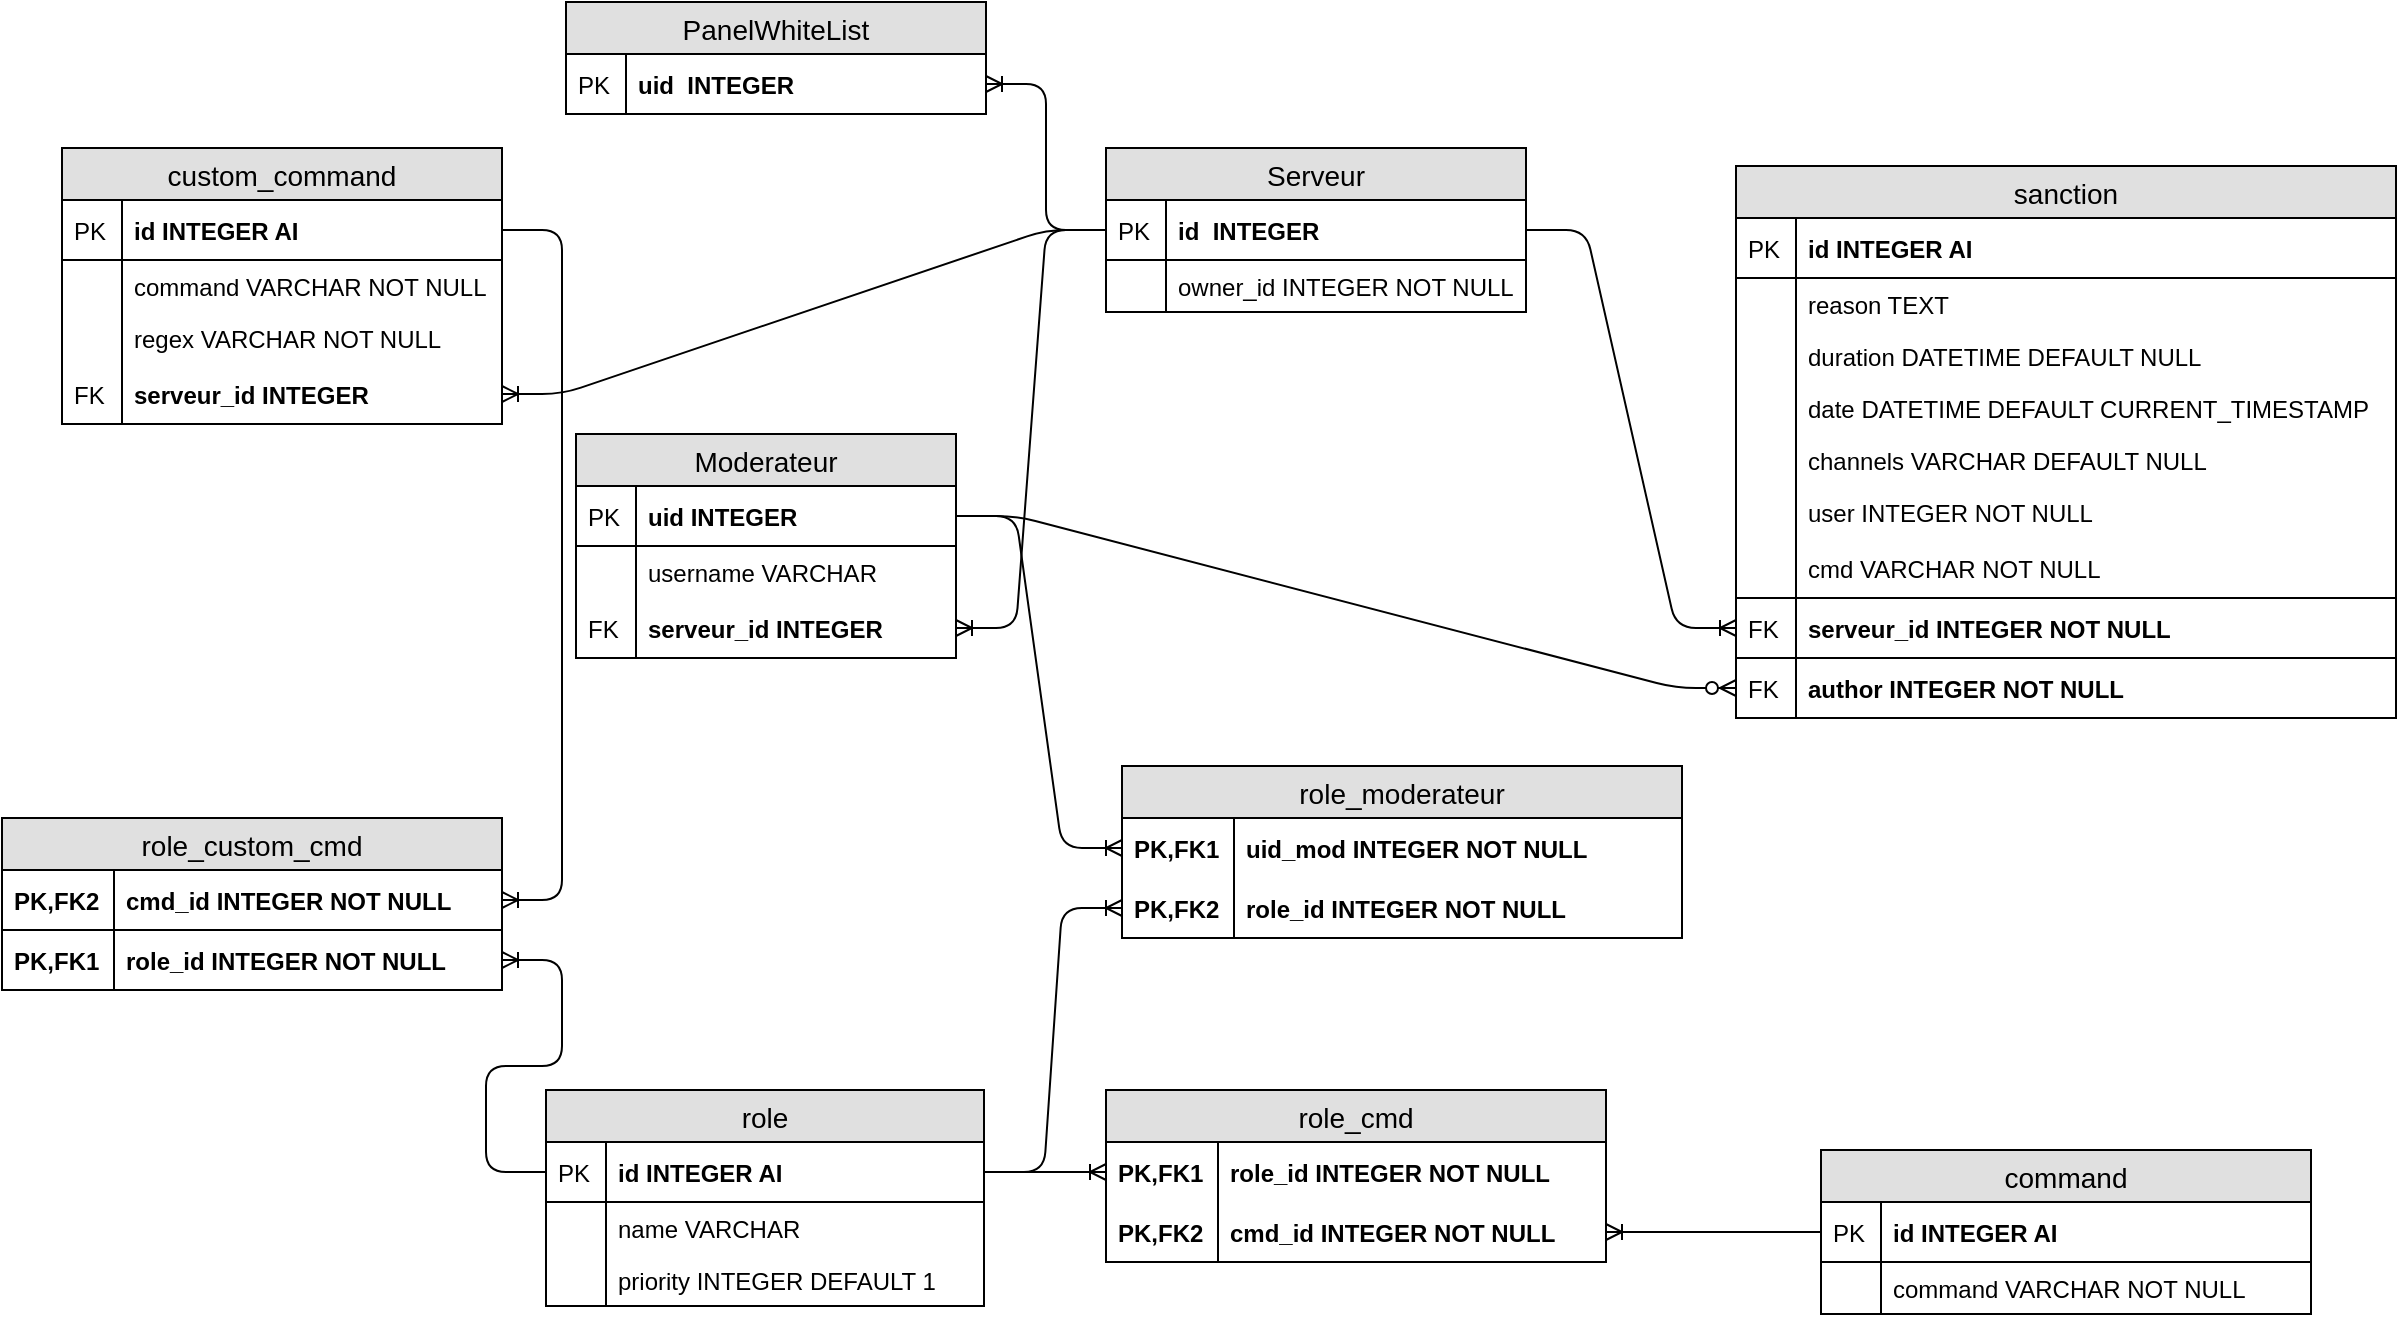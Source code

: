 <mxfile version="10.7.5" type="device"><diagram id="PTe0PKVCk10siHpmyYeh" name="Page-1"><mxGraphModel dx="3810" dy="541" grid="1" gridSize="10" guides="1" tooltips="1" connect="1" arrows="1" fold="1" page="1" pageScale="1" pageWidth="2970" pageHeight="2100" math="0" shadow="0"><root><mxCell id="0"/><mxCell id="1" parent="0"/><mxCell id="4RDkxJgi4IZ8YciWroA--1" value="Serveur" style="swimlane;fontStyle=0;childLayout=stackLayout;horizontal=1;startSize=26;fillColor=#e0e0e0;horizontalStack=0;resizeParent=1;resizeParentMax=0;resizeLast=0;collapsible=1;marginBottom=0;swimlaneFillColor=#ffffff;align=center;fontSize=14;fontColor=#000000;strokeColor=#000000;" parent="1" vertex="1"><mxGeometry x="320" y="79" width="210" height="82" as="geometry"/></mxCell><mxCell id="4RDkxJgi4IZ8YciWroA--2" value="id  INTEGER" style="shape=partialRectangle;top=0;left=0;right=0;bottom=1;align=left;verticalAlign=middle;fillColor=none;spacingLeft=34;spacingRight=4;overflow=hidden;rotatable=0;points=[[0,0.5],[1,0.5]];portConstraint=eastwest;dropTarget=0;fontStyle=1;fontSize=12;fontColor=#000000;strokeColor=#000000;" parent="4RDkxJgi4IZ8YciWroA--1" vertex="1"><mxGeometry y="26" width="210" height="30" as="geometry"/></mxCell><mxCell id="4RDkxJgi4IZ8YciWroA--3" value="PK" style="shape=partialRectangle;top=0;left=0;bottom=0;fillColor=none;align=left;verticalAlign=middle;spacingLeft=4;spacingRight=4;overflow=hidden;rotatable=0;points=[];portConstraint=eastwest;part=1;fontSize=12;fontColor=#000000;strokeColor=#000000;" parent="4RDkxJgi4IZ8YciWroA--2" vertex="1" connectable="0"><mxGeometry width="30" height="30" as="geometry"/></mxCell><mxCell id="4RDkxJgi4IZ8YciWroA--4" value="owner_id INTEGER NOT NULL" style="shape=partialRectangle;top=0;left=0;right=0;bottom=0;align=left;verticalAlign=top;fillColor=none;spacingLeft=34;spacingRight=4;overflow=hidden;rotatable=0;points=[[0,0.5],[1,0.5]];portConstraint=eastwest;dropTarget=0;fontSize=12;fontColor=#000000;strokeColor=#000000;" parent="4RDkxJgi4IZ8YciWroA--1" vertex="1"><mxGeometry y="56" width="210" height="26" as="geometry"/></mxCell><mxCell id="4RDkxJgi4IZ8YciWroA--5" value="" style="shape=partialRectangle;top=0;left=0;bottom=0;fillColor=none;align=left;verticalAlign=top;spacingLeft=4;spacingRight=4;overflow=hidden;rotatable=0;points=[];portConstraint=eastwest;part=1;fontSize=12;fontColor=#000000;strokeColor=#000000;" parent="4RDkxJgi4IZ8YciWroA--4" vertex="1" connectable="0"><mxGeometry width="30" height="26" as="geometry"/></mxCell><mxCell id="4RDkxJgi4IZ8YciWroA--12" value="Moderateur" style="swimlane;fontStyle=0;childLayout=stackLayout;horizontal=1;startSize=26;fillColor=#e0e0e0;horizontalStack=0;resizeParent=1;resizeParentMax=0;resizeLast=0;collapsible=1;marginBottom=0;swimlaneFillColor=#ffffff;align=center;fontSize=14;strokeColor=#000000;fontColor=#000000;" parent="1" vertex="1"><mxGeometry x="55" y="222" width="190" height="112" as="geometry"/></mxCell><mxCell id="4RDkxJgi4IZ8YciWroA--13" value="uid INTEGER" style="shape=partialRectangle;top=0;left=0;right=0;bottom=1;align=left;verticalAlign=middle;fillColor=none;spacingLeft=34;spacingRight=4;overflow=hidden;rotatable=0;points=[[0,0.5],[1,0.5]];portConstraint=eastwest;dropTarget=0;fontStyle=1;fontSize=12;strokeColor=#000000;fontColor=#000000;" parent="4RDkxJgi4IZ8YciWroA--12" vertex="1"><mxGeometry y="26" width="190" height="30" as="geometry"/></mxCell><mxCell id="4RDkxJgi4IZ8YciWroA--14" value="PK" style="shape=partialRectangle;top=0;left=0;bottom=0;fillColor=none;align=left;verticalAlign=middle;spacingLeft=4;spacingRight=4;overflow=hidden;rotatable=0;points=[];portConstraint=eastwest;part=1;fontSize=12;strokeColor=#000000;fontColor=#000000;" parent="4RDkxJgi4IZ8YciWroA--13" vertex="1" connectable="0"><mxGeometry width="30" height="30" as="geometry"/></mxCell><mxCell id="4RDkxJgi4IZ8YciWroA--120" value="username VARCHAR" style="shape=partialRectangle;top=0;left=0;right=0;bottom=0;align=left;verticalAlign=top;fillColor=none;spacingLeft=34;spacingRight=4;overflow=hidden;rotatable=0;points=[[0,0.5],[1,0.5]];portConstraint=eastwest;dropTarget=0;fontSize=12;strokeColor=#000000;fontColor=#000000;" parent="4RDkxJgi4IZ8YciWroA--12" vertex="1"><mxGeometry y="56" width="190" height="26" as="geometry"/></mxCell><mxCell id="4RDkxJgi4IZ8YciWroA--121" value="" style="shape=partialRectangle;top=0;left=0;bottom=0;fillColor=none;align=left;verticalAlign=top;spacingLeft=4;spacingRight=4;overflow=hidden;rotatable=0;points=[];portConstraint=eastwest;part=1;fontSize=12;strokeColor=#000000;fontColor=#000000;" parent="4RDkxJgi4IZ8YciWroA--120" vertex="1" connectable="0"><mxGeometry width="30" height="26" as="geometry"/></mxCell><mxCell id="nKOGIW9FjHhrCqK4i57J-12" value="serveur_id INTEGER" style="shape=partialRectangle;top=0;left=0;right=0;bottom=1;align=left;verticalAlign=middle;fillColor=none;spacingLeft=34;spacingRight=4;overflow=hidden;rotatable=0;points=[[0,0.5],[1,0.5]];portConstraint=eastwest;dropTarget=0;fontStyle=1;fontSize=12;strokeColor=#000000;fontColor=#000000;" parent="4RDkxJgi4IZ8YciWroA--12" vertex="1"><mxGeometry y="82" width="190" height="30" as="geometry"/></mxCell><mxCell id="nKOGIW9FjHhrCqK4i57J-13" value="FK" style="shape=partialRectangle;top=0;left=0;bottom=0;fillColor=none;align=left;verticalAlign=middle;spacingLeft=4;spacingRight=4;overflow=hidden;rotatable=0;points=[];portConstraint=eastwest;part=1;fontSize=12;strokeColor=#000000;fontColor=#000000;" parent="nKOGIW9FjHhrCqK4i57J-12" vertex="1" connectable="0"><mxGeometry width="30" height="30" as="geometry"/></mxCell><mxCell id="4RDkxJgi4IZ8YciWroA--36" value="" style="edgeStyle=entityRelationEdgeStyle;fontSize=12;html=1;endArrow=ERoneToMany;strokeColor=#000000;fontColor=#000000;" parent="1" source="4RDkxJgi4IZ8YciWroA--1" target="nKOGIW9FjHhrCqK4i57J-12" edge="1"><mxGeometry width="100" height="100" relative="1" as="geometry"><mxPoint x="200" y="170" as="sourcePoint"/><mxPoint x="300" y="70" as="targetPoint"/></mxGeometry></mxCell><mxCell id="4RDkxJgi4IZ8YciWroA--37" value="role" style="swimlane;fontStyle=0;childLayout=stackLayout;horizontal=1;startSize=26;fillColor=#e0e0e0;horizontalStack=0;resizeParent=1;resizeParentMax=0;resizeLast=0;collapsible=1;marginBottom=0;swimlaneFillColor=#ffffff;align=center;fontSize=14;strokeColor=#000000;fontColor=#000000;" parent="1" vertex="1"><mxGeometry x="40" y="550" width="219" height="108" as="geometry"/></mxCell><mxCell id="4RDkxJgi4IZ8YciWroA--38" value="id INTEGER AI" style="shape=partialRectangle;top=0;left=0;right=0;bottom=1;align=left;verticalAlign=middle;fillColor=none;spacingLeft=34;spacingRight=4;overflow=hidden;rotatable=0;points=[[0,0.5],[1,0.5]];portConstraint=eastwest;dropTarget=0;fontStyle=1;fontSize=12;strokeColor=#000000;fontColor=#000000;" parent="4RDkxJgi4IZ8YciWroA--37" vertex="1"><mxGeometry y="26" width="219" height="30" as="geometry"/></mxCell><mxCell id="4RDkxJgi4IZ8YciWroA--39" value="PK" style="shape=partialRectangle;top=0;left=0;bottom=0;fillColor=none;align=left;verticalAlign=middle;spacingLeft=4;spacingRight=4;overflow=hidden;rotatable=0;points=[];portConstraint=eastwest;part=1;fontSize=12;strokeColor=#000000;fontColor=#000000;" parent="4RDkxJgi4IZ8YciWroA--38" vertex="1" connectable="0"><mxGeometry width="30" height="30" as="geometry"/></mxCell><mxCell id="4RDkxJgi4IZ8YciWroA--40" value="name VARCHAR" style="shape=partialRectangle;top=0;left=0;right=0;bottom=0;align=left;verticalAlign=top;fillColor=none;spacingLeft=34;spacingRight=4;overflow=hidden;rotatable=0;points=[[0,0.5],[1,0.5]];portConstraint=eastwest;dropTarget=0;fontSize=12;strokeColor=#000000;fontColor=#000000;" parent="4RDkxJgi4IZ8YciWroA--37" vertex="1"><mxGeometry y="56" width="219" height="26" as="geometry"/></mxCell><mxCell id="4RDkxJgi4IZ8YciWroA--41" value="" style="shape=partialRectangle;top=0;left=0;bottom=0;fillColor=none;align=left;verticalAlign=top;spacingLeft=4;spacingRight=4;overflow=hidden;rotatable=0;points=[];portConstraint=eastwest;part=1;fontSize=12;strokeColor=#000000;fontColor=#000000;" parent="4RDkxJgi4IZ8YciWroA--40" vertex="1" connectable="0"><mxGeometry width="30" height="26" as="geometry"/></mxCell><mxCell id="DjLvPiJKQBe38zbKospw-15" value="priority INTEGER DEFAULT 1" style="shape=partialRectangle;top=0;left=0;right=0;bottom=0;align=left;verticalAlign=top;fillColor=none;spacingLeft=34;spacingRight=4;overflow=hidden;rotatable=0;points=[[0,0.5],[1,0.5]];portConstraint=eastwest;dropTarget=0;fontSize=12;strokeColor=#000000;fontColor=#000000;" vertex="1" parent="4RDkxJgi4IZ8YciWroA--37"><mxGeometry y="82" width="219" height="26" as="geometry"/></mxCell><mxCell id="DjLvPiJKQBe38zbKospw-16" value="" style="shape=partialRectangle;top=0;left=0;bottom=0;fillColor=none;align=left;verticalAlign=top;spacingLeft=4;spacingRight=4;overflow=hidden;rotatable=0;points=[];portConstraint=eastwest;part=1;fontSize=12;strokeColor=#000000;fontColor=#000000;" vertex="1" connectable="0" parent="DjLvPiJKQBe38zbKospw-15"><mxGeometry width="30" height="26" as="geometry"/></mxCell><mxCell id="4RDkxJgi4IZ8YciWroA--48" value="command" style="swimlane;fontStyle=0;childLayout=stackLayout;horizontal=1;startSize=26;fillColor=#e0e0e0;horizontalStack=0;resizeParent=1;resizeParentMax=0;resizeLast=0;collapsible=1;marginBottom=0;swimlaneFillColor=#ffffff;align=center;fontSize=14;strokeColor=#000000;fontColor=#000000;" parent="1" vertex="1"><mxGeometry x="677.5" y="580" width="245" height="82" as="geometry"/></mxCell><mxCell id="4RDkxJgi4IZ8YciWroA--49" value="id INTEGER AI" style="shape=partialRectangle;top=0;left=0;right=0;bottom=1;align=left;verticalAlign=middle;fillColor=none;spacingLeft=34;spacingRight=4;overflow=hidden;rotatable=0;points=[[0,0.5],[1,0.5]];portConstraint=eastwest;dropTarget=0;fontStyle=1;fontSize=12;fontColor=#000000;strokeColor=#000000;" parent="4RDkxJgi4IZ8YciWroA--48" vertex="1"><mxGeometry y="26" width="245" height="30" as="geometry"/></mxCell><mxCell id="4RDkxJgi4IZ8YciWroA--50" value="PK" style="shape=partialRectangle;top=0;left=0;bottom=0;fillColor=none;align=left;verticalAlign=middle;spacingLeft=4;spacingRight=4;overflow=hidden;rotatable=0;points=[];portConstraint=eastwest;part=1;fontSize=12;fontColor=#000000;strokeColor=#000000;" parent="4RDkxJgi4IZ8YciWroA--49" vertex="1" connectable="0"><mxGeometry width="30" height="30" as="geometry"/></mxCell><mxCell id="4RDkxJgi4IZ8YciWroA--88" value="command VARCHAR NOT NULL" style="shape=partialRectangle;top=0;left=0;right=0;bottom=0;align=left;verticalAlign=top;fillColor=none;spacingLeft=34;spacingRight=4;overflow=hidden;rotatable=0;points=[[0,0.5],[1,0.5]];portConstraint=eastwest;dropTarget=0;fontSize=12;fontColor=#000000;strokeColor=#000000;" parent="4RDkxJgi4IZ8YciWroA--48" vertex="1"><mxGeometry y="56" width="245" height="26" as="geometry"/></mxCell><mxCell id="4RDkxJgi4IZ8YciWroA--89" value="" style="shape=partialRectangle;top=0;left=0;bottom=0;fillColor=none;align=left;verticalAlign=top;spacingLeft=4;spacingRight=4;overflow=hidden;rotatable=0;points=[];portConstraint=eastwest;part=1;fontSize=12;fontColor=#000000;strokeColor=#000000;" parent="4RDkxJgi4IZ8YciWroA--88" vertex="1" connectable="0"><mxGeometry width="30" height="26" as="geometry"/></mxCell><mxCell id="4RDkxJgi4IZ8YciWroA--75" value="" style="edgeStyle=entityRelationEdgeStyle;fontSize=12;html=1;endArrow=ERoneToMany;strokeColor=#000000;fontColor=#000000;" parent="1" source="4RDkxJgi4IZ8YciWroA--38" target="nKOGIW9FjHhrCqK4i57J-31" edge="1"><mxGeometry width="100" height="100" relative="1" as="geometry"><mxPoint x="370" y="630" as="sourcePoint"/><mxPoint x="180" y="644" as="targetPoint"/></mxGeometry></mxCell><mxCell id="4RDkxJgi4IZ8YciWroA--76" value="" style="edgeStyle=entityRelationEdgeStyle;fontSize=12;html=1;endArrow=ERoneToMany;strokeColor=#000000;fontColor=#000000;" parent="1" source="4RDkxJgi4IZ8YciWroA--49" target="nKOGIW9FjHhrCqK4i57J-33" edge="1"><mxGeometry width="100" height="100" relative="1" as="geometry"><mxPoint x="20" y="850" as="sourcePoint"/><mxPoint x="180" y="674" as="targetPoint"/></mxGeometry></mxCell><mxCell id="4RDkxJgi4IZ8YciWroA--77" value="sanction" style="swimlane;fontStyle=0;childLayout=stackLayout;horizontal=1;startSize=26;fillColor=#e0e0e0;horizontalStack=0;resizeParent=1;resizeParentMax=0;resizeLast=0;collapsible=1;marginBottom=0;swimlaneFillColor=#ffffff;align=center;fontSize=14;strokeColor=#000000;fontColor=#000000;" parent="1" vertex="1"><mxGeometry x="635" y="88" width="330" height="276" as="geometry"/></mxCell><mxCell id="4RDkxJgi4IZ8YciWroA--78" value="id INTEGER AI" style="shape=partialRectangle;top=0;left=0;right=0;bottom=1;align=left;verticalAlign=middle;fillColor=none;spacingLeft=34;spacingRight=4;overflow=hidden;rotatable=0;points=[[0,0.5],[1,0.5]];portConstraint=eastwest;dropTarget=0;fontStyle=1;fontSize=12;fontColor=#000000;strokeColor=#000000;" parent="4RDkxJgi4IZ8YciWroA--77" vertex="1"><mxGeometry y="26" width="330" height="30" as="geometry"/></mxCell><mxCell id="4RDkxJgi4IZ8YciWroA--79" value="PK" style="shape=partialRectangle;top=0;left=0;bottom=0;fillColor=none;align=left;verticalAlign=middle;spacingLeft=4;spacingRight=4;overflow=hidden;rotatable=0;points=[];portConstraint=eastwest;part=1;fontSize=12;fontColor=#000000;strokeColor=#000000;" parent="4RDkxJgi4IZ8YciWroA--78" vertex="1" connectable="0"><mxGeometry width="30" height="30" as="geometry"/></mxCell><mxCell id="4RDkxJgi4IZ8YciWroA--80" value="reason TEXT" style="shape=partialRectangle;top=0;left=0;right=0;bottom=0;align=left;verticalAlign=top;fillColor=none;spacingLeft=34;spacingRight=4;overflow=hidden;rotatable=0;points=[[0,0.5],[1,0.5]];portConstraint=eastwest;dropTarget=0;fontSize=12;fontColor=#000000;strokeColor=#000000;" parent="4RDkxJgi4IZ8YciWroA--77" vertex="1"><mxGeometry y="56" width="330" height="26" as="geometry"/></mxCell><mxCell id="4RDkxJgi4IZ8YciWroA--81" value="" style="shape=partialRectangle;top=0;left=0;bottom=0;fillColor=none;align=left;verticalAlign=top;spacingLeft=4;spacingRight=4;overflow=hidden;rotatable=0;points=[];portConstraint=eastwest;part=1;fontSize=12;fontColor=#000000;strokeColor=#000000;" parent="4RDkxJgi4IZ8YciWroA--80" vertex="1" connectable="0"><mxGeometry width="30" height="26" as="geometry"/></mxCell><mxCell id="4RDkxJgi4IZ8YciWroA--82" value="duration DATETIME DEFAULT NULL" style="shape=partialRectangle;top=0;left=0;right=0;bottom=0;align=left;verticalAlign=top;fillColor=none;spacingLeft=34;spacingRight=4;overflow=hidden;rotatable=0;points=[[0,0.5],[1,0.5]];portConstraint=eastwest;dropTarget=0;fontSize=12;fontColor=#000000;strokeColor=#000000;" parent="4RDkxJgi4IZ8YciWroA--77" vertex="1"><mxGeometry y="82" width="330" height="26" as="geometry"/></mxCell><mxCell id="4RDkxJgi4IZ8YciWroA--83" value="" style="shape=partialRectangle;top=0;left=0;bottom=0;fillColor=none;align=left;verticalAlign=top;spacingLeft=4;spacingRight=4;overflow=hidden;rotatable=0;points=[];portConstraint=eastwest;part=1;fontSize=12;fontColor=#000000;strokeColor=#000000;" parent="4RDkxJgi4IZ8YciWroA--82" vertex="1" connectable="0"><mxGeometry width="30" height="26" as="geometry"/></mxCell><mxCell id="4RDkxJgi4IZ8YciWroA--84" value="date DATETIME DEFAULT CURRENT_TIMESTAMP" style="shape=partialRectangle;top=0;left=0;right=0;bottom=0;align=left;verticalAlign=top;fillColor=none;spacingLeft=34;spacingRight=4;overflow=hidden;rotatable=0;points=[[0,0.5],[1,0.5]];portConstraint=eastwest;dropTarget=0;fontSize=12;fontColor=#000000;strokeColor=#000000;" parent="4RDkxJgi4IZ8YciWroA--77" vertex="1"><mxGeometry y="108" width="330" height="26" as="geometry"/></mxCell><mxCell id="4RDkxJgi4IZ8YciWroA--85" value="" style="shape=partialRectangle;top=0;left=0;bottom=0;fillColor=none;align=left;verticalAlign=top;spacingLeft=4;spacingRight=4;overflow=hidden;rotatable=0;points=[];portConstraint=eastwest;part=1;fontSize=12;fontColor=#000000;strokeColor=#000000;" parent="4RDkxJgi4IZ8YciWroA--84" vertex="1" connectable="0"><mxGeometry width="30" height="26" as="geometry"/></mxCell><mxCell id="vkdlwu1lQlOA2rK8KEmV-5" value="channels VARCHAR DEFAULT NULL" style="shape=partialRectangle;top=0;left=0;right=0;bottom=0;align=left;verticalAlign=top;fillColor=none;spacingLeft=34;spacingRight=4;overflow=hidden;rotatable=0;points=[[0,0.5],[1,0.5]];portConstraint=eastwest;dropTarget=0;fontSize=12;fontColor=#000000;strokeColor=#000000;" parent="4RDkxJgi4IZ8YciWroA--77" vertex="1"><mxGeometry y="134" width="330" height="26" as="geometry"/></mxCell><mxCell id="vkdlwu1lQlOA2rK8KEmV-6" value="" style="shape=partialRectangle;top=0;left=0;bottom=0;fillColor=none;align=left;verticalAlign=top;spacingLeft=4;spacingRight=4;overflow=hidden;rotatable=0;points=[];portConstraint=eastwest;part=1;fontSize=12;fontColor=#000000;strokeColor=#000000;" parent="vkdlwu1lQlOA2rK8KEmV-5" vertex="1" connectable="0"><mxGeometry width="30" height="26" as="geometry"/></mxCell><mxCell id="nKOGIW9FjHhrCqK4i57J-1" value="user INTEGER NOT NULL" style="shape=partialRectangle;top=0;left=0;right=0;bottom=0;align=left;verticalAlign=top;fillColor=none;spacingLeft=34;spacingRight=4;overflow=hidden;rotatable=0;points=[[0,0.5],[1,0.5]];portConstraint=eastwest;dropTarget=0;fontSize=12;fontColor=#000000;strokeColor=#000000;" parent="4RDkxJgi4IZ8YciWroA--77" vertex="1"><mxGeometry y="160" width="330" height="26" as="geometry"/></mxCell><mxCell id="nKOGIW9FjHhrCqK4i57J-2" value="" style="shape=partialRectangle;top=0;left=0;bottom=0;fillColor=none;align=left;verticalAlign=top;spacingLeft=4;spacingRight=4;overflow=hidden;rotatable=0;points=[];portConstraint=eastwest;part=1;fontSize=12;fontColor=#000000;strokeColor=#000000;" parent="nKOGIW9FjHhrCqK4i57J-1" vertex="1" connectable="0"><mxGeometry width="30" height="26" as="geometry"/></mxCell><mxCell id="nKOGIW9FjHhrCqK4i57J-18" value="cmd VARCHAR NOT NULL" style="shape=partialRectangle;top=0;left=0;right=0;bottom=1;align=left;verticalAlign=middle;fillColor=none;spacingLeft=34;spacingRight=4;overflow=hidden;rotatable=0;points=[[0,0.5],[1,0.5]];portConstraint=eastwest;dropTarget=0;fontStyle=0;fontSize=12;fontColor=#000000;strokeColor=#000000;" parent="4RDkxJgi4IZ8YciWroA--77" vertex="1"><mxGeometry y="186" width="330" height="30" as="geometry"/></mxCell><mxCell id="nKOGIW9FjHhrCqK4i57J-19" value="" style="shape=partialRectangle;top=0;left=0;bottom=0;fillColor=none;align=left;verticalAlign=middle;spacingLeft=4;spacingRight=4;overflow=hidden;rotatable=0;points=[];portConstraint=eastwest;part=1;fontSize=12;fontColor=#000000;strokeColor=#000000;" parent="nKOGIW9FjHhrCqK4i57J-18" vertex="1" connectable="0"><mxGeometry width="30" height="30" as="geometry"/></mxCell><mxCell id="jz77fQbOSpxhgWd747uT-1" value="serveur_id INTEGER NOT NULL" style="shape=partialRectangle;top=0;left=0;right=0;bottom=1;align=left;verticalAlign=middle;fillColor=none;spacingLeft=34;spacingRight=4;overflow=hidden;rotatable=0;points=[[0,0.5],[1,0.5]];portConstraint=eastwest;dropTarget=0;fontStyle=1;fontSize=12;fontColor=#000000;strokeColor=#000000;" parent="4RDkxJgi4IZ8YciWroA--77" vertex="1"><mxGeometry y="216" width="330" height="30" as="geometry"/></mxCell><mxCell id="jz77fQbOSpxhgWd747uT-2" value="FK" style="shape=partialRectangle;top=0;left=0;bottom=0;fillColor=none;align=left;verticalAlign=middle;spacingLeft=4;spacingRight=4;overflow=hidden;rotatable=0;points=[];portConstraint=eastwest;part=1;fontSize=12;fontColor=#000000;strokeColor=#000000;" parent="jz77fQbOSpxhgWd747uT-1" vertex="1" connectable="0"><mxGeometry width="30" height="30" as="geometry"/></mxCell><mxCell id="nKOGIW9FjHhrCqK4i57J-14" value="author INTEGER NOT NULL" style="shape=partialRectangle;top=0;left=0;right=0;bottom=1;align=left;verticalAlign=middle;fillColor=none;spacingLeft=34;spacingRight=4;overflow=hidden;rotatable=0;points=[[0,0.5],[1,0.5]];portConstraint=eastwest;dropTarget=0;fontStyle=1;fontSize=12;fontColor=#000000;strokeColor=#000000;" parent="4RDkxJgi4IZ8YciWroA--77" vertex="1"><mxGeometry y="246" width="330" height="30" as="geometry"/></mxCell><mxCell id="nKOGIW9FjHhrCqK4i57J-15" value="FK" style="shape=partialRectangle;top=0;left=0;bottom=0;fillColor=none;align=left;verticalAlign=middle;spacingLeft=4;spacingRight=4;overflow=hidden;rotatable=0;points=[];portConstraint=eastwest;part=1;fontSize=12;fontColor=#000000;strokeColor=#000000;" parent="nKOGIW9FjHhrCqK4i57J-14" vertex="1" connectable="0"><mxGeometry width="30" height="30" as="geometry"/></mxCell><mxCell id="4RDkxJgi4IZ8YciWroA--119" value="" style="edgeStyle=entityRelationEdgeStyle;fontSize=12;html=1;endArrow=ERzeroToMany;endFill=1;strokeColor=#000000;exitX=1;exitY=0.5;exitDx=0;exitDy=0;fontColor=#000000;" parent="1" source="4RDkxJgi4IZ8YciWroA--13" target="nKOGIW9FjHhrCqK4i57J-14" edge="1"><mxGeometry width="100" height="100" relative="1" as="geometry"><mxPoint x="180" y="640" as="sourcePoint"/><mxPoint x="280" y="540" as="targetPoint"/></mxGeometry></mxCell><mxCell id="nKOGIW9FjHhrCqK4i57J-30" value="role_cmd" style="swimlane;fontStyle=0;childLayout=stackLayout;horizontal=1;startSize=26;fillColor=#e0e0e0;horizontalStack=0;resizeParent=1;resizeParentMax=0;resizeLast=0;collapsible=1;marginBottom=0;swimlaneFillColor=#ffffff;align=center;fontSize=14;strokeColor=#000000;fontColor=#000000;" parent="1" vertex="1"><mxGeometry x="320" y="550" width="250" height="86" as="geometry"/></mxCell><mxCell id="nKOGIW9FjHhrCqK4i57J-31" value="role_id INTEGER NOT NULL" style="shape=partialRectangle;top=0;left=0;right=0;bottom=0;align=left;verticalAlign=middle;fillColor=none;spacingLeft=60;spacingRight=4;overflow=hidden;rotatable=0;points=[[0,0.5],[1,0.5]];portConstraint=eastwest;dropTarget=0;fontStyle=1;fontSize=12;fontColor=#000000;strokeColor=#000000;" parent="nKOGIW9FjHhrCqK4i57J-30" vertex="1"><mxGeometry y="26" width="250" height="30" as="geometry"/></mxCell><mxCell id="nKOGIW9FjHhrCqK4i57J-32" value="PK,FK1" style="shape=partialRectangle;fontStyle=1;top=0;left=0;bottom=0;fillColor=none;align=left;verticalAlign=middle;spacingLeft=4;spacingRight=4;overflow=hidden;rotatable=0;points=[];portConstraint=eastwest;part=1;fontSize=12;fontColor=#000000;strokeColor=#000000;" parent="nKOGIW9FjHhrCqK4i57J-31" vertex="1" connectable="0"><mxGeometry width="56" height="30" as="geometry"/></mxCell><mxCell id="nKOGIW9FjHhrCqK4i57J-33" value="cmd_id INTEGER NOT NULL" style="shape=partialRectangle;top=0;left=0;right=0;bottom=1;align=left;verticalAlign=middle;fillColor=none;spacingLeft=60;spacingRight=4;overflow=hidden;rotatable=0;points=[[0,0.5],[1,0.5]];portConstraint=eastwest;dropTarget=0;fontStyle=1;fontSize=12;fontColor=#000000;strokeColor=#000000;" parent="nKOGIW9FjHhrCqK4i57J-30" vertex="1"><mxGeometry y="56" width="250" height="30" as="geometry"/></mxCell><mxCell id="nKOGIW9FjHhrCqK4i57J-34" value="PK,FK2" style="shape=partialRectangle;fontStyle=1;top=0;left=0;bottom=0;fillColor=none;align=left;verticalAlign=middle;spacingLeft=4;spacingRight=4;overflow=hidden;rotatable=0;points=[];portConstraint=eastwest;part=1;fontSize=12;fontColor=#000000;strokeColor=#000000;" parent="nKOGIW9FjHhrCqK4i57J-33" vertex="1" connectable="0"><mxGeometry width="56" height="30" as="geometry"/></mxCell><mxCell id="jz77fQbOSpxhgWd747uT-3" value="" style="edgeStyle=entityRelationEdgeStyle;fontSize=12;html=1;endArrow=ERoneToMany;strokeColor=#000000;" parent="1" source="4RDkxJgi4IZ8YciWroA--2" target="jz77fQbOSpxhgWd747uT-1" edge="1"><mxGeometry width="100" height="100" relative="1" as="geometry"><mxPoint x="480" y="320" as="sourcePoint"/><mxPoint x="580" y="220" as="targetPoint"/></mxGeometry></mxCell><mxCell id="yI5Eb0J1_JSgH6jZ7_g9-2" value="custom_command" style="swimlane;fontStyle=0;childLayout=stackLayout;horizontal=1;startSize=26;fillColor=#e0e0e0;horizontalStack=0;resizeParent=1;resizeParentMax=0;resizeLast=0;collapsible=1;marginBottom=0;swimlaneFillColor=#ffffff;align=center;fontSize=14;strokeColor=#000000;fontColor=#000000;" parent="1" vertex="1"><mxGeometry x="-202" y="79" width="220" height="138" as="geometry"/></mxCell><mxCell id="yI5Eb0J1_JSgH6jZ7_g9-3" value="id INTEGER AI" style="shape=partialRectangle;top=0;left=0;right=0;bottom=1;align=left;verticalAlign=middle;fillColor=none;spacingLeft=34;spacingRight=4;overflow=hidden;rotatable=0;points=[[0,0.5],[1,0.5]];portConstraint=eastwest;dropTarget=0;fontStyle=1;fontSize=12;fontColor=#000000;strokeColor=#000000;" parent="yI5Eb0J1_JSgH6jZ7_g9-2" vertex="1"><mxGeometry y="26" width="220" height="30" as="geometry"/></mxCell><mxCell id="yI5Eb0J1_JSgH6jZ7_g9-4" value="PK" style="shape=partialRectangle;top=0;left=0;bottom=0;fillColor=none;align=left;verticalAlign=middle;spacingLeft=4;spacingRight=4;overflow=hidden;rotatable=0;points=[];portConstraint=eastwest;part=1;fontSize=12;fontColor=#000000;strokeColor=#000000;" parent="yI5Eb0J1_JSgH6jZ7_g9-3" vertex="1" connectable="0"><mxGeometry width="30" height="30" as="geometry"/></mxCell><mxCell id="yI5Eb0J1_JSgH6jZ7_g9-5" value="command VARCHAR NOT NULL" style="shape=partialRectangle;top=0;left=0;right=0;bottom=0;align=left;verticalAlign=top;fillColor=none;spacingLeft=34;spacingRight=4;overflow=hidden;rotatable=0;points=[[0,0.5],[1,0.5]];portConstraint=eastwest;dropTarget=0;fontSize=12;fontColor=#000000;strokeColor=#000000;" parent="yI5Eb0J1_JSgH6jZ7_g9-2" vertex="1"><mxGeometry y="56" width="220" height="26" as="geometry"/></mxCell><mxCell id="yI5Eb0J1_JSgH6jZ7_g9-6" value="" style="shape=partialRectangle;top=0;left=0;bottom=0;fillColor=none;align=left;verticalAlign=top;spacingLeft=4;spacingRight=4;overflow=hidden;rotatable=0;points=[];portConstraint=eastwest;part=1;fontSize=12;fontColor=#000000;strokeColor=#000000;" parent="yI5Eb0J1_JSgH6jZ7_g9-5" vertex="1" connectable="0"><mxGeometry width="30" height="26" as="geometry"/></mxCell><mxCell id="vkdlwu1lQlOA2rK8KEmV-1" value="regex VARCHAR NOT NULL" style="shape=partialRectangle;top=0;left=0;right=0;bottom=0;align=left;verticalAlign=top;fillColor=none;spacingLeft=34;spacingRight=4;overflow=hidden;rotatable=0;points=[[0,0.5],[1,0.5]];portConstraint=eastwest;dropTarget=0;fontSize=12;fontColor=#000000;strokeColor=#000000;" parent="yI5Eb0J1_JSgH6jZ7_g9-2" vertex="1"><mxGeometry y="82" width="220" height="26" as="geometry"/></mxCell><mxCell id="vkdlwu1lQlOA2rK8KEmV-2" value="" style="shape=partialRectangle;top=0;left=0;bottom=0;fillColor=none;align=left;verticalAlign=top;spacingLeft=4;spacingRight=4;overflow=hidden;rotatable=0;points=[];portConstraint=eastwest;part=1;fontSize=12;fontColor=#000000;strokeColor=#000000;" parent="vkdlwu1lQlOA2rK8KEmV-1" vertex="1" connectable="0"><mxGeometry width="30" height="26" as="geometry"/></mxCell><mxCell id="yI5Eb0J1_JSgH6jZ7_g9-12" value="serveur_id INTEGER" style="shape=partialRectangle;top=0;left=0;right=0;bottom=1;align=left;verticalAlign=middle;fillColor=none;spacingLeft=34;spacingRight=4;overflow=hidden;rotatable=0;points=[[0,0.5],[1,0.5]];portConstraint=eastwest;dropTarget=0;fontStyle=1;fontSize=12;strokeColor=#000000;fontColor=#000000;" parent="yI5Eb0J1_JSgH6jZ7_g9-2" vertex="1"><mxGeometry y="108" width="220" height="30" as="geometry"/></mxCell><mxCell id="yI5Eb0J1_JSgH6jZ7_g9-13" value="FK" style="shape=partialRectangle;top=0;left=0;bottom=0;fillColor=none;align=left;verticalAlign=middle;spacingLeft=4;spacingRight=4;overflow=hidden;rotatable=0;points=[];portConstraint=eastwest;part=1;fontSize=12;strokeColor=#000000;fontColor=#000000;" parent="yI5Eb0J1_JSgH6jZ7_g9-12" vertex="1" connectable="0"><mxGeometry width="30" height="30" as="geometry"/></mxCell><mxCell id="yI5Eb0J1_JSgH6jZ7_g9-7" value="role_custom_cmd" style="swimlane;fontStyle=0;childLayout=stackLayout;horizontal=1;startSize=26;fillColor=#e0e0e0;horizontalStack=0;resizeParent=1;resizeParentMax=0;resizeLast=0;collapsible=1;marginBottom=0;swimlaneFillColor=#ffffff;align=center;fontSize=14;strokeColor=#000000;fontColor=#000000;" parent="1" vertex="1"><mxGeometry x="-232" y="414" width="250" height="86" as="geometry"/></mxCell><mxCell id="yI5Eb0J1_JSgH6jZ7_g9-10" value="cmd_id INTEGER NOT NULL" style="shape=partialRectangle;top=0;left=0;right=0;bottom=1;align=left;verticalAlign=middle;fillColor=none;spacingLeft=60;spacingRight=4;overflow=hidden;rotatable=0;points=[[0,0.5],[1,0.5]];portConstraint=eastwest;dropTarget=0;fontStyle=1;fontSize=12;fontColor=#000000;strokeColor=#000000;" parent="yI5Eb0J1_JSgH6jZ7_g9-7" vertex="1"><mxGeometry y="26" width="250" height="30" as="geometry"/></mxCell><mxCell id="yI5Eb0J1_JSgH6jZ7_g9-11" value="PK,FK2" style="shape=partialRectangle;fontStyle=1;top=0;left=0;bottom=0;fillColor=none;align=left;verticalAlign=middle;spacingLeft=4;spacingRight=4;overflow=hidden;rotatable=0;points=[];portConstraint=eastwest;part=1;fontSize=12;fontColor=#000000;strokeColor=#000000;" parent="yI5Eb0J1_JSgH6jZ7_g9-10" vertex="1" connectable="0"><mxGeometry width="56" height="30" as="geometry"/></mxCell><mxCell id="yI5Eb0J1_JSgH6jZ7_g9-8" value="role_id INTEGER NOT NULL" style="shape=partialRectangle;top=0;left=0;right=0;bottom=0;align=left;verticalAlign=middle;fillColor=none;spacingLeft=60;spacingRight=4;overflow=hidden;rotatable=0;points=[[0,0.5],[1,0.5]];portConstraint=eastwest;dropTarget=0;fontStyle=1;fontSize=12;fontColor=#000000;strokeColor=#000000;" parent="yI5Eb0J1_JSgH6jZ7_g9-7" vertex="1"><mxGeometry y="56" width="250" height="30" as="geometry"/></mxCell><mxCell id="yI5Eb0J1_JSgH6jZ7_g9-9" value="PK,FK1" style="shape=partialRectangle;fontStyle=1;top=0;left=0;bottom=0;fillColor=none;align=left;verticalAlign=middle;spacingLeft=4;spacingRight=4;overflow=hidden;rotatable=0;points=[];portConstraint=eastwest;part=1;fontSize=12;fontColor=#000000;strokeColor=#000000;" parent="yI5Eb0J1_JSgH6jZ7_g9-8" vertex="1" connectable="0"><mxGeometry width="56" height="30" as="geometry"/></mxCell><mxCell id="yI5Eb0J1_JSgH6jZ7_g9-14" value="" style="edgeStyle=entityRelationEdgeStyle;fontSize=12;html=1;endArrow=ERoneToMany;strokeColor=#000000;fontColor=#000000;" parent="1" source="4RDkxJgi4IZ8YciWroA--2" target="yI5Eb0J1_JSgH6jZ7_g9-12" edge="1"><mxGeometry width="100" height="100" relative="1" as="geometry"><mxPoint x="330" y="130" as="sourcePoint"/><mxPoint x="270" y="302" as="targetPoint"/></mxGeometry></mxCell><mxCell id="yI5Eb0J1_JSgH6jZ7_g9-17" value="" style="edgeStyle=entityRelationEdgeStyle;fontSize=12;html=1;endArrow=ERoneToMany;strokeColor=#000000;fontColor=#000000;" parent="1" source="yI5Eb0J1_JSgH6jZ7_g9-3" target="yI5Eb0J1_JSgH6jZ7_g9-10" edge="1"><mxGeometry width="100" height="100" relative="1" as="geometry"><mxPoint x="340" y="140" as="sourcePoint"/><mxPoint x="280" y="312" as="targetPoint"/></mxGeometry></mxCell><mxCell id="yI5Eb0J1_JSgH6jZ7_g9-18" value="" style="edgeStyle=entityRelationEdgeStyle;fontSize=12;html=1;endArrow=ERoneToMany;strokeColor=#000000;fontColor=#000000;" parent="1" source="4RDkxJgi4IZ8YciWroA--38" target="yI5Eb0J1_JSgH6jZ7_g9-8" edge="1"><mxGeometry width="100" height="100" relative="1" as="geometry"><mxPoint x="10" y="420" as="sourcePoint"/><mxPoint x="290" y="322" as="targetPoint"/></mxGeometry></mxCell><mxCell id="_dcnKbp3q9ujHXtvQorH-1" value="PanelWhiteList" style="swimlane;fontStyle=0;childLayout=stackLayout;horizontal=1;startSize=26;fillColor=#e0e0e0;horizontalStack=0;resizeParent=1;resizeParentMax=0;resizeLast=0;collapsible=1;marginBottom=0;swimlaneFillColor=#ffffff;align=center;fontSize=14;fontColor=#000000;strokeColor=#000000;" parent="1" vertex="1"><mxGeometry x="50" y="6" width="210" height="56" as="geometry"/></mxCell><mxCell id="_dcnKbp3q9ujHXtvQorH-2" value="uid  INTEGER" style="shape=partialRectangle;top=0;left=0;right=0;bottom=1;align=left;verticalAlign=middle;fillColor=none;spacingLeft=34;spacingRight=4;overflow=hidden;rotatable=0;points=[[0,0.5],[1,0.5]];portConstraint=eastwest;dropTarget=0;fontStyle=1;fontSize=12;fontColor=#000000;strokeColor=#000000;" parent="_dcnKbp3q9ujHXtvQorH-1" vertex="1"><mxGeometry y="26" width="210" height="30" as="geometry"/></mxCell><mxCell id="_dcnKbp3q9ujHXtvQorH-3" value="PK" style="shape=partialRectangle;top=0;left=0;bottom=0;fillColor=none;align=left;verticalAlign=middle;spacingLeft=4;spacingRight=4;overflow=hidden;rotatable=0;points=[];portConstraint=eastwest;part=1;fontSize=12;fontColor=#000000;strokeColor=#000000;" parent="_dcnKbp3q9ujHXtvQorH-2" vertex="1" connectable="0"><mxGeometry width="30" height="30" as="geometry"/></mxCell><mxCell id="_dcnKbp3q9ujHXtvQorH-6" value="" style="edgeStyle=entityRelationEdgeStyle;fontSize=12;html=1;endArrow=ERoneToMany;strokeColor=#000000;" parent="1" source="4RDkxJgi4IZ8YciWroA--2" target="_dcnKbp3q9ujHXtvQorH-2" edge="1"><mxGeometry width="100" height="100" relative="1" as="geometry"><mxPoint x="130" y="180" as="sourcePoint"/><mxPoint x="230" y="80" as="targetPoint"/></mxGeometry></mxCell><mxCell id="DjLvPiJKQBe38zbKospw-3" value="role_moderateur" style="swimlane;fontStyle=0;childLayout=stackLayout;horizontal=1;startSize=26;fillColor=#e0e0e0;horizontalStack=0;resizeParent=1;resizeParentMax=0;resizeLast=0;collapsible=1;marginBottom=0;swimlaneFillColor=#ffffff;align=center;fontSize=14;strokeColor=#000000;fontColor=#000000;" vertex="1" parent="1"><mxGeometry x="328" y="388" width="280" height="86" as="geometry"/></mxCell><mxCell id="DjLvPiJKQBe38zbKospw-6" value="uid_mod INTEGER NOT NULL" style="shape=partialRectangle;top=0;left=0;right=0;bottom=0;align=left;verticalAlign=middle;fillColor=none;spacingLeft=60;spacingRight=4;overflow=hidden;rotatable=0;points=[[0,0.5],[1,0.5]];portConstraint=eastwest;dropTarget=0;fontStyle=1;fontSize=12;fontColor=#000000;strokeColor=#000000;" vertex="1" parent="DjLvPiJKQBe38zbKospw-3"><mxGeometry y="26" width="280" height="30" as="geometry"/></mxCell><mxCell id="DjLvPiJKQBe38zbKospw-7" value="PK,FK1" style="shape=partialRectangle;fontStyle=1;top=0;left=0;bottom=0;fillColor=none;align=left;verticalAlign=middle;spacingLeft=4;spacingRight=4;overflow=hidden;rotatable=0;points=[];portConstraint=eastwest;part=1;fontSize=12;fontColor=#000000;strokeColor=#000000;" vertex="1" connectable="0" parent="DjLvPiJKQBe38zbKospw-6"><mxGeometry width="56" height="30" as="geometry"/></mxCell><mxCell id="DjLvPiJKQBe38zbKospw-8" value="role_id INTEGER NOT NULL" style="shape=partialRectangle;top=0;left=0;right=0;bottom=1;align=left;verticalAlign=middle;fillColor=none;spacingLeft=60;spacingRight=4;overflow=hidden;rotatable=0;points=[[0,0.5],[1,0.5]];portConstraint=eastwest;dropTarget=0;fontStyle=1;fontSize=12;fontColor=#000000;strokeColor=#000000;" vertex="1" parent="DjLvPiJKQBe38zbKospw-3"><mxGeometry y="56" width="280" height="30" as="geometry"/></mxCell><mxCell id="DjLvPiJKQBe38zbKospw-9" value="PK,FK2" style="shape=partialRectangle;fontStyle=1;top=0;left=0;bottom=0;fillColor=none;align=left;verticalAlign=middle;spacingLeft=4;spacingRight=4;overflow=hidden;rotatable=0;points=[];portConstraint=eastwest;part=1;fontSize=12;fontColor=#000000;strokeColor=#000000;" vertex="1" connectable="0" parent="DjLvPiJKQBe38zbKospw-8"><mxGeometry width="56" height="30" as="geometry"/></mxCell><mxCell id="DjLvPiJKQBe38zbKospw-11" value="" style="edgeStyle=entityRelationEdgeStyle;fontSize=12;html=1;endArrow=ERoneToMany;strokeColor=#000000;" edge="1" parent="1" source="4RDkxJgi4IZ8YciWroA--13" target="DjLvPiJKQBe38zbKospw-6"><mxGeometry width="100" height="100" relative="1" as="geometry"><mxPoint x="120" y="490" as="sourcePoint"/><mxPoint x="220" y="390" as="targetPoint"/></mxGeometry></mxCell><mxCell id="DjLvPiJKQBe38zbKospw-12" value="" style="edgeStyle=entityRelationEdgeStyle;fontSize=12;html=1;endArrow=ERoneToMany;strokeColor=#000000;" edge="1" parent="1" source="4RDkxJgi4IZ8YciWroA--38" target="DjLvPiJKQBe38zbKospw-8"><mxGeometry width="100" height="100" relative="1" as="geometry"><mxPoint x="130" y="520" as="sourcePoint"/><mxPoint x="230" y="420" as="targetPoint"/></mxGeometry></mxCell></root></mxGraphModel></diagram></mxfile>